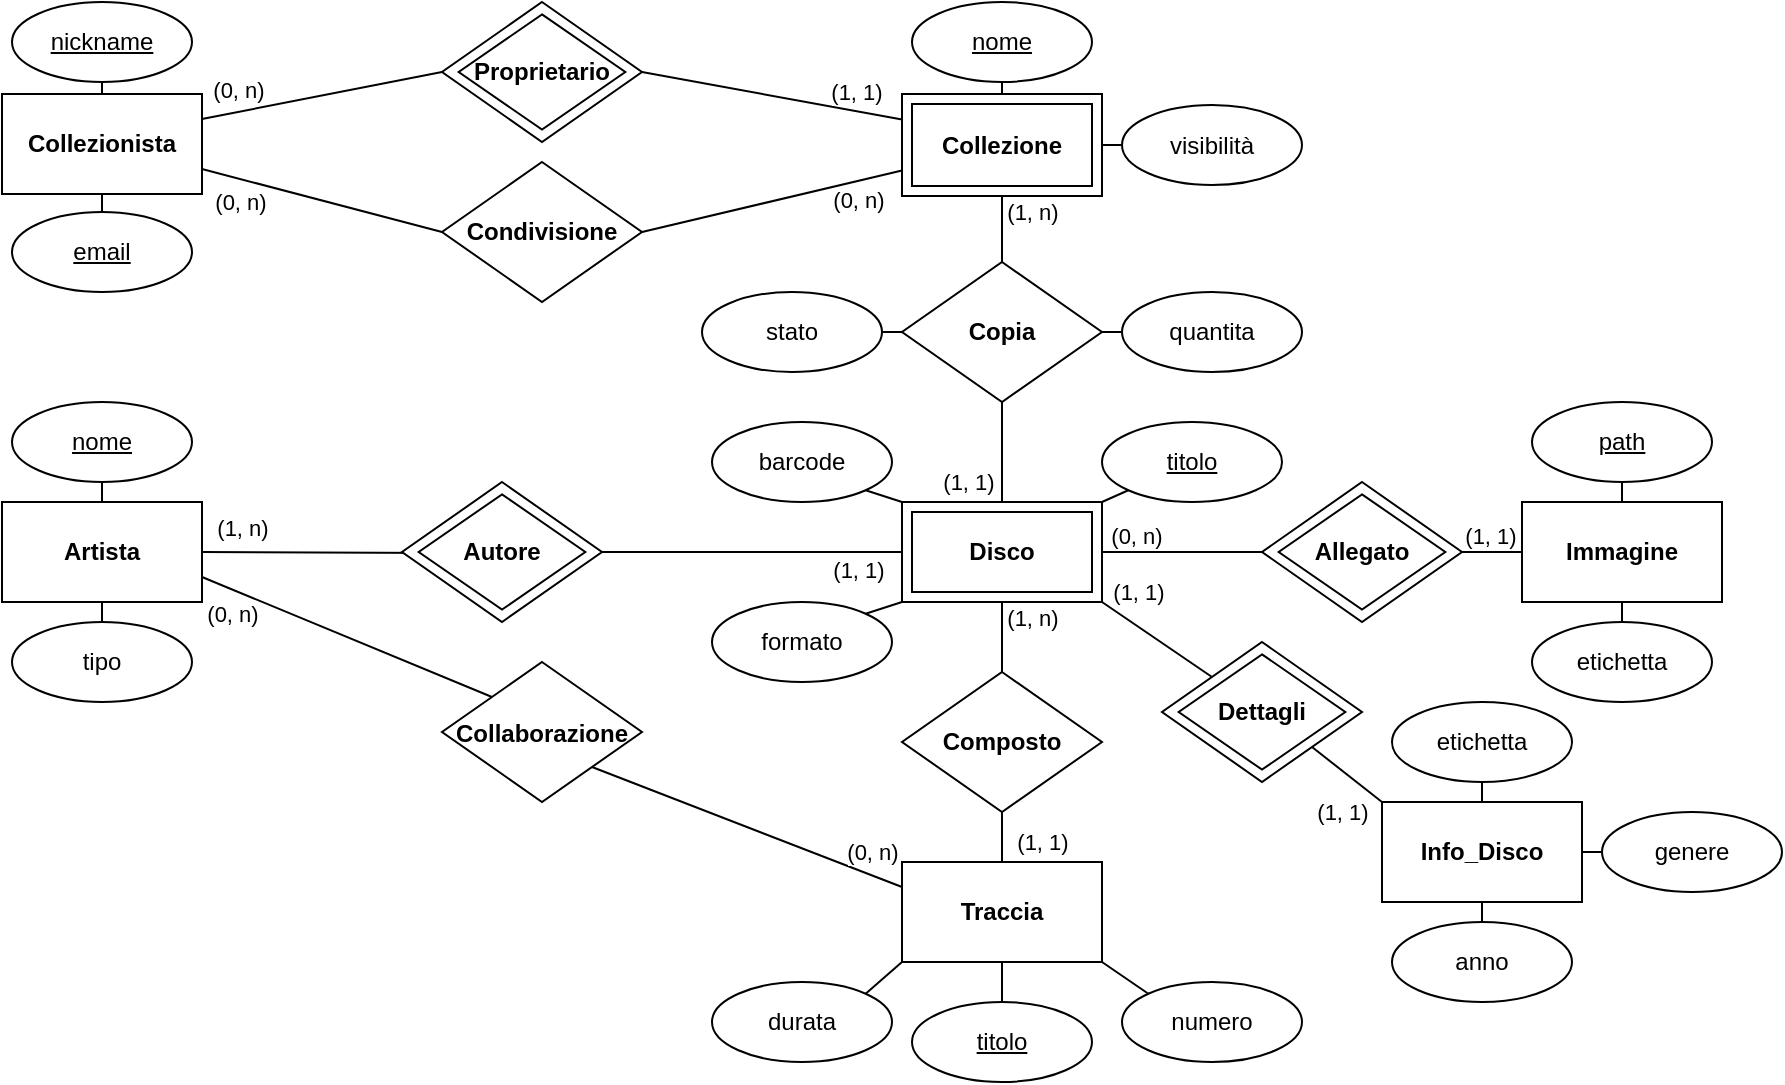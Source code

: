 <mxfile version="21.2.8" type="device">
  <diagram name="Page-1" id="nbumAg16Mz80USyv67v7">
    <mxGraphModel dx="1114" dy="1198" grid="1" gridSize="10" guides="1" tooltips="1" connect="1" arrows="1" fold="1" page="1" pageScale="1" pageWidth="850" pageHeight="1100" math="0" shadow="0">
      <root>
        <mxCell id="0" />
        <mxCell id="1" parent="0" />
        <mxCell id="hZNCGI0Y0nQ4_rWZmWFv-1" value="nickname" style="ellipse;whiteSpace=wrap;html=1;align=center;fontStyle=4;" parent="1" vertex="1">
          <mxGeometry x="75" y="30" width="90" height="40" as="geometry" />
        </mxCell>
        <mxCell id="hZNCGI0Y0nQ4_rWZmWFv-2" value="" style="endArrow=none;html=1;rounded=0;entryX=0.5;entryY=1;entryDx=0;entryDy=0;exitX=0.5;exitY=0;exitDx=0;exitDy=0;" parent="1" source="hZNCGI0Y0nQ4_rWZmWFv-3" target="hZNCGI0Y0nQ4_rWZmWFv-1" edge="1">
          <mxGeometry relative="1" as="geometry">
            <mxPoint x="130" y="141" as="sourcePoint" />
            <mxPoint x="100" y="241" as="targetPoint" />
          </mxGeometry>
        </mxCell>
        <mxCell id="hZNCGI0Y0nQ4_rWZmWFv-3" value="" style="html=1;dashed=0;whiteSpace=wrap;" parent="1" vertex="1">
          <mxGeometry x="70" y="76" width="100" height="50" as="geometry" />
        </mxCell>
        <mxCell id="hZNCGI0Y0nQ4_rWZmWFv-4" value="Collezionista" style="text;html=1;strokeColor=none;fillColor=none;align=center;verticalAlign=middle;whiteSpace=wrap;rounded=0;fontStyle=1;fontSize=12;" parent="1" vertex="1">
          <mxGeometry x="90" y="86" width="60" height="30" as="geometry" />
        </mxCell>
        <mxCell id="hZNCGI0Y0nQ4_rWZmWFv-5" value="&lt;u&gt;email&lt;/u&gt;" style="ellipse;whiteSpace=wrap;html=1;align=center;" parent="1" vertex="1">
          <mxGeometry x="75" y="135" width="90" height="40" as="geometry" />
        </mxCell>
        <mxCell id="hZNCGI0Y0nQ4_rWZmWFv-6" value="" style="endArrow=none;html=1;rounded=0;entryX=0.5;entryY=0;entryDx=0;entryDy=0;exitX=0.5;exitY=1;exitDx=0;exitDy=0;" parent="1" source="hZNCGI0Y0nQ4_rWZmWFv-3" target="hZNCGI0Y0nQ4_rWZmWFv-5" edge="1">
          <mxGeometry relative="1" as="geometry">
            <mxPoint x="200" y="106" as="sourcePoint" />
            <mxPoint x="205" y="171" as="targetPoint" />
          </mxGeometry>
        </mxCell>
        <mxCell id="hZNCGI0Y0nQ4_rWZmWFv-7" value="&lt;u&gt;nome&lt;/u&gt;" style="ellipse;whiteSpace=wrap;html=1;align=center;" parent="1" vertex="1">
          <mxGeometry x="525" y="30" width="90" height="40" as="geometry" />
        </mxCell>
        <mxCell id="hZNCGI0Y0nQ4_rWZmWFv-8" value="" style="endArrow=none;html=1;rounded=0;entryX=0.5;entryY=0;entryDx=0;entryDy=0;exitX=0.5;exitY=1;exitDx=0;exitDy=0;" parent="1" source="hZNCGI0Y0nQ4_rWZmWFv-7" target="hZNCGI0Y0nQ4_rWZmWFv-11" edge="1">
          <mxGeometry relative="1" as="geometry">
            <mxPoint x="800" y="115" as="sourcePoint" />
            <mxPoint x="640" y="105" as="targetPoint" />
          </mxGeometry>
        </mxCell>
        <mxCell id="hZNCGI0Y0nQ4_rWZmWFv-9" value="visibilità" style="ellipse;whiteSpace=wrap;html=1;align=center;" parent="1" vertex="1">
          <mxGeometry x="630" y="81.5" width="90" height="40" as="geometry" />
        </mxCell>
        <mxCell id="hZNCGI0Y0nQ4_rWZmWFv-10" value="" style="endArrow=none;html=1;rounded=0;entryX=1;entryY=0.5;entryDx=0;entryDy=0;exitX=0;exitY=0.5;exitDx=0;exitDy=0;" parent="1" source="hZNCGI0Y0nQ4_rWZmWFv-9" target="hZNCGI0Y0nQ4_rWZmWFv-11" edge="1">
          <mxGeometry relative="1" as="geometry">
            <mxPoint x="750" y="70" as="sourcePoint" />
            <mxPoint x="690" y="130" as="targetPoint" />
          </mxGeometry>
        </mxCell>
        <mxCell id="hZNCGI0Y0nQ4_rWZmWFv-11" value="&lt;b&gt;&lt;font style=&quot;font-size: 12px;&quot;&gt;Collezione&lt;/font&gt;&lt;/b&gt;" style="shape=ext;margin=3;double=1;whiteSpace=wrap;html=1;align=center;" parent="1" vertex="1">
          <mxGeometry x="520" y="76" width="100" height="51" as="geometry" />
        </mxCell>
        <mxCell id="hZNCGI0Y0nQ4_rWZmWFv-12" value="" style="group;fontSize=12;" parent="1" vertex="1" connectable="0">
          <mxGeometry x="290" y="110" width="100" height="70" as="geometry" />
        </mxCell>
        <mxCell id="hZNCGI0Y0nQ4_rWZmWFv-13" value="" style="shape=rhombus;html=1;dashed=0;whiteSpace=wrap;perimeter=rhombusPerimeter;" parent="hZNCGI0Y0nQ4_rWZmWFv-12" vertex="1">
          <mxGeometry width="100" height="70" as="geometry" />
        </mxCell>
        <mxCell id="hZNCGI0Y0nQ4_rWZmWFv-14" value="Condivisione" style="text;html=1;strokeColor=none;fillColor=none;align=center;verticalAlign=middle;whiteSpace=wrap;rounded=0;fontStyle=1;fontSize=12;" parent="hZNCGI0Y0nQ4_rWZmWFv-12" vertex="1">
          <mxGeometry x="25" y="22.647" width="50" height="24.706" as="geometry" />
        </mxCell>
        <mxCell id="hZNCGI0Y0nQ4_rWZmWFv-15" value="" style="group" parent="1" vertex="1" connectable="0">
          <mxGeometry x="290" y="30" width="100" height="70" as="geometry" />
        </mxCell>
        <mxCell id="hZNCGI0Y0nQ4_rWZmWFv-16" value="" style="shape=rhombus;html=1;dashed=0;whiteSpace=wrap;perimeter=rhombusPerimeter;" parent="hZNCGI0Y0nQ4_rWZmWFv-15" vertex="1">
          <mxGeometry width="100" height="70" as="geometry" />
        </mxCell>
        <mxCell id="hZNCGI0Y0nQ4_rWZmWFv-17" value="" style="rhombus;whiteSpace=wrap;html=1;" parent="hZNCGI0Y0nQ4_rWZmWFv-15" vertex="1">
          <mxGeometry x="8.333" y="6.176" width="83.333" height="57.647" as="geometry" />
        </mxCell>
        <mxCell id="hZNCGI0Y0nQ4_rWZmWFv-18" value="Proprietario" style="text;html=1;strokeColor=none;fillColor=none;align=center;verticalAlign=middle;whiteSpace=wrap;rounded=0;fontStyle=1;fontSize=12;" parent="hZNCGI0Y0nQ4_rWZmWFv-15" vertex="1">
          <mxGeometry x="25" y="22.647" width="50" height="24.706" as="geometry" />
        </mxCell>
        <mxCell id="hZNCGI0Y0nQ4_rWZmWFv-19" value="" style="endArrow=none;html=1;rounded=0;entryX=1;entryY=0.25;entryDx=0;entryDy=0;exitX=0;exitY=0.5;exitDx=0;exitDy=0;" parent="1" source="hZNCGI0Y0nQ4_rWZmWFv-16" target="hZNCGI0Y0nQ4_rWZmWFv-3" edge="1">
          <mxGeometry relative="1" as="geometry">
            <mxPoint x="310" y="63" as="sourcePoint" />
            <mxPoint x="170" y="89" as="targetPoint" />
          </mxGeometry>
        </mxCell>
        <mxCell id="hZNCGI0Y0nQ4_rWZmWFv-20" value="(0, n)" style="edgeLabel;html=1;align=center;verticalAlign=middle;resizable=0;points=[];" parent="hZNCGI0Y0nQ4_rWZmWFv-19" vertex="1" connectable="0">
          <mxGeometry x="0.687" y="1" relative="1" as="geometry">
            <mxPoint x="-1" y="-12" as="offset" />
          </mxGeometry>
        </mxCell>
        <mxCell id="hZNCGI0Y0nQ4_rWZmWFv-21" value="" style="endArrow=none;html=1;rounded=0;entryX=1;entryY=0.75;entryDx=0;entryDy=0;exitX=0;exitY=0.5;exitDx=0;exitDy=0;" parent="1" source="hZNCGI0Y0nQ4_rWZmWFv-13" target="hZNCGI0Y0nQ4_rWZmWFv-3" edge="1">
          <mxGeometry relative="1" as="geometry">
            <mxPoint x="320" y="73" as="sourcePoint" />
            <mxPoint x="180" y="99" as="targetPoint" />
          </mxGeometry>
        </mxCell>
        <mxCell id="hZNCGI0Y0nQ4_rWZmWFv-22" value="(0, n)" style="edgeLabel;html=1;align=center;verticalAlign=middle;resizable=0;points=[];" parent="hZNCGI0Y0nQ4_rWZmWFv-21" vertex="1" connectable="0">
          <mxGeometry x="0.516" y="4" relative="1" as="geometry">
            <mxPoint x="-9" y="5" as="offset" />
          </mxGeometry>
        </mxCell>
        <mxCell id="hZNCGI0Y0nQ4_rWZmWFv-23" value="" style="endArrow=none;html=1;rounded=0;entryX=0;entryY=0.25;entryDx=0;entryDy=0;exitX=1;exitY=0.5;exitDx=0;exitDy=0;" parent="1" source="hZNCGI0Y0nQ4_rWZmWFv-16" target="hZNCGI0Y0nQ4_rWZmWFv-11" edge="1">
          <mxGeometry relative="1" as="geometry">
            <mxPoint x="330" y="83" as="sourcePoint" />
            <mxPoint x="190" y="109" as="targetPoint" />
          </mxGeometry>
        </mxCell>
        <mxCell id="hZNCGI0Y0nQ4_rWZmWFv-24" value="(1, 1)" style="edgeLabel;html=1;align=center;verticalAlign=middle;resizable=0;points=[];" parent="hZNCGI0Y0nQ4_rWZmWFv-23" vertex="1" connectable="0">
          <mxGeometry x="0.294" y="-1" relative="1" as="geometry">
            <mxPoint x="23" y="-7" as="offset" />
          </mxGeometry>
        </mxCell>
        <mxCell id="hZNCGI0Y0nQ4_rWZmWFv-25" value="" style="endArrow=none;html=1;rounded=0;entryX=1;entryY=0.5;entryDx=0;entryDy=0;exitX=0;exitY=0.75;exitDx=0;exitDy=0;" parent="1" source="hZNCGI0Y0nQ4_rWZmWFv-11" target="hZNCGI0Y0nQ4_rWZmWFv-13" edge="1">
          <mxGeometry relative="1" as="geometry">
            <mxPoint x="340" y="93" as="sourcePoint" />
            <mxPoint x="200" y="119" as="targetPoint" />
          </mxGeometry>
        </mxCell>
        <mxCell id="hZNCGI0Y0nQ4_rWZmWFv-26" value="(0, n)" style="edgeLabel;html=1;align=center;verticalAlign=middle;resizable=0;points=[];" parent="hZNCGI0Y0nQ4_rWZmWFv-25" vertex="1" connectable="0">
          <mxGeometry x="-0.518" y="1" relative="1" as="geometry">
            <mxPoint x="9" y="6" as="offset" />
          </mxGeometry>
        </mxCell>
        <mxCell id="hZNCGI0Y0nQ4_rWZmWFv-27" value="&lt;b&gt;&lt;font style=&quot;font-size: 12px;&quot;&gt;Disco&lt;/font&gt;&lt;/b&gt;" style="shape=ext;margin=3;double=1;whiteSpace=wrap;html=1;align=center;" parent="1" vertex="1">
          <mxGeometry x="520" y="280" width="100" height="50" as="geometry" />
        </mxCell>
        <mxCell id="hZNCGI0Y0nQ4_rWZmWFv-28" value="" style="group" parent="1" vertex="1" connectable="0">
          <mxGeometry x="520" y="160" width="100" height="70" as="geometry" />
        </mxCell>
        <mxCell id="hZNCGI0Y0nQ4_rWZmWFv-29" value="" style="shape=rhombus;html=1;dashed=0;whiteSpace=wrap;perimeter=rhombusPerimeter;" parent="hZNCGI0Y0nQ4_rWZmWFv-28" vertex="1">
          <mxGeometry width="100.0" height="70" as="geometry" />
        </mxCell>
        <mxCell id="hZNCGI0Y0nQ4_rWZmWFv-30" value="&lt;font style=&quot;font-size: 12px;&quot;&gt;Copia&lt;/font&gt;" style="text;html=1;strokeColor=none;fillColor=none;align=center;verticalAlign=middle;whiteSpace=wrap;rounded=0;fontStyle=1;fontSize=12;" parent="hZNCGI0Y0nQ4_rWZmWFv-28" vertex="1">
          <mxGeometry x="25.0" y="22.647" width="50.0" height="24.706" as="geometry" />
        </mxCell>
        <mxCell id="hZNCGI0Y0nQ4_rWZmWFv-31" value="" style="endArrow=none;html=1;rounded=0;entryX=0.5;entryY=0;entryDx=0;entryDy=0;exitX=0.5;exitY=1;exitDx=0;exitDy=0;" parent="1" source="hZNCGI0Y0nQ4_rWZmWFv-11" target="hZNCGI0Y0nQ4_rWZmWFv-29" edge="1">
          <mxGeometry relative="1" as="geometry">
            <mxPoint x="530" y="124" as="sourcePoint" />
            <mxPoint x="400" y="155" as="targetPoint" />
          </mxGeometry>
        </mxCell>
        <mxCell id="hZNCGI0Y0nQ4_rWZmWFv-32" value="(1, n)" style="edgeLabel;html=1;align=center;verticalAlign=middle;resizable=0;points=[];" parent="hZNCGI0Y0nQ4_rWZmWFv-31" vertex="1" connectable="0">
          <mxGeometry x="-0.455" relative="1" as="geometry">
            <mxPoint x="15" y="-1" as="offset" />
          </mxGeometry>
        </mxCell>
        <mxCell id="hZNCGI0Y0nQ4_rWZmWFv-33" value="" style="endArrow=none;html=1;rounded=0;entryX=0.5;entryY=0;entryDx=0;entryDy=0;exitX=0.5;exitY=1;exitDx=0;exitDy=0;" parent="1" source="hZNCGI0Y0nQ4_rWZmWFv-29" target="hZNCGI0Y0nQ4_rWZmWFv-27" edge="1">
          <mxGeometry relative="1" as="geometry">
            <mxPoint x="540" y="134" as="sourcePoint" />
            <mxPoint x="410" y="165" as="targetPoint" />
          </mxGeometry>
        </mxCell>
        <mxCell id="hZNCGI0Y0nQ4_rWZmWFv-34" value="(1, 1)" style="edgeLabel;html=1;align=center;verticalAlign=middle;resizable=0;points=[];" parent="hZNCGI0Y0nQ4_rWZmWFv-33" vertex="1" connectable="0">
          <mxGeometry x="0.44" y="1" relative="1" as="geometry">
            <mxPoint x="-18" y="4" as="offset" />
          </mxGeometry>
        </mxCell>
        <mxCell id="hZNCGI0Y0nQ4_rWZmWFv-35" value="stato" style="ellipse;whiteSpace=wrap;html=1;align=center;" parent="1" vertex="1">
          <mxGeometry x="420" y="175" width="90" height="40" as="geometry" />
        </mxCell>
        <mxCell id="hZNCGI0Y0nQ4_rWZmWFv-36" value="" style="endArrow=none;html=1;rounded=0;entryX=0;entryY=0.5;entryDx=0;entryDy=0;exitX=1;exitY=0.5;exitDx=0;exitDy=0;" parent="1" source="hZNCGI0Y0nQ4_rWZmWFv-35" target="hZNCGI0Y0nQ4_rWZmWFv-29" edge="1">
          <mxGeometry relative="1" as="geometry">
            <mxPoint x="650" y="112" as="sourcePoint" />
            <mxPoint x="630" y="112" as="targetPoint" />
          </mxGeometry>
        </mxCell>
        <mxCell id="hZNCGI0Y0nQ4_rWZmWFv-39" value="barcode" style="ellipse;whiteSpace=wrap;html=1;align=center;" parent="1" vertex="1">
          <mxGeometry x="425" y="240" width="90" height="40" as="geometry" />
        </mxCell>
        <mxCell id="hZNCGI0Y0nQ4_rWZmWFv-45" value="&lt;u&gt;titolo&lt;/u&gt;" style="ellipse;whiteSpace=wrap;html=1;align=center;" parent="1" vertex="1">
          <mxGeometry x="620" y="240" width="90" height="40" as="geometry" />
        </mxCell>
        <mxCell id="hZNCGI0Y0nQ4_rWZmWFv-46" value="" style="endArrow=none;html=1;rounded=0;entryX=1;entryY=0;entryDx=0;entryDy=0;exitX=0;exitY=1;exitDx=0;exitDy=0;" parent="1" source="hZNCGI0Y0nQ4_rWZmWFv-45" target="hZNCGI0Y0nQ4_rWZmWFv-27" edge="1">
          <mxGeometry relative="1" as="geometry">
            <mxPoint x="650" y="205" as="sourcePoint" />
            <mxPoint x="630" y="205" as="targetPoint" />
          </mxGeometry>
        </mxCell>
        <mxCell id="hZNCGI0Y0nQ4_rWZmWFv-50" value="" style="group" parent="1" vertex="1" connectable="0">
          <mxGeometry x="70" y="280" width="100" height="50" as="geometry" />
        </mxCell>
        <mxCell id="hZNCGI0Y0nQ4_rWZmWFv-51" value="" style="html=1;dashed=0;whiteSpace=wrap;" parent="hZNCGI0Y0nQ4_rWZmWFv-50" vertex="1">
          <mxGeometry width="100" height="50" as="geometry" />
        </mxCell>
        <mxCell id="hZNCGI0Y0nQ4_rWZmWFv-52" value="&lt;b style=&quot;font-size: 12px;&quot;&gt;&lt;font style=&quot;font-size: 12px;&quot;&gt;Artista&lt;/font&gt;&lt;/b&gt;" style="text;html=1;strokeColor=none;fillColor=none;align=center;verticalAlign=middle;whiteSpace=wrap;rounded=0;fontSize=12;" parent="hZNCGI0Y0nQ4_rWZmWFv-50" vertex="1">
          <mxGeometry x="20" y="10" width="60" height="30" as="geometry" />
        </mxCell>
        <mxCell id="hZNCGI0Y0nQ4_rWZmWFv-53" value="" style="endArrow=none;html=1;rounded=0;entryX=1;entryY=0.5;entryDx=0;entryDy=0;exitX=0;exitY=0.5;exitDx=0;exitDy=0;" parent="1" target="hZNCGI0Y0nQ4_rWZmWFv-51" edge="1">
          <mxGeometry relative="1" as="geometry">
            <mxPoint x="290" y="305.5" as="sourcePoint" />
            <mxPoint x="160" y="394" as="targetPoint" />
          </mxGeometry>
        </mxCell>
        <mxCell id="hZNCGI0Y0nQ4_rWZmWFv-54" value="(1, n)" style="edgeLabel;html=1;align=center;verticalAlign=middle;resizable=0;points=[];" parent="hZNCGI0Y0nQ4_rWZmWFv-53" vertex="1" connectable="0">
          <mxGeometry x="0.667" y="1" relative="1" as="geometry">
            <mxPoint y="-13" as="offset" />
          </mxGeometry>
        </mxCell>
        <mxCell id="hZNCGI0Y0nQ4_rWZmWFv-55" value="" style="endArrow=none;html=1;rounded=0;entryX=1;entryY=0.5;entryDx=0;entryDy=0;exitX=0;exitY=0.5;exitDx=0;exitDy=0;" parent="1" source="hZNCGI0Y0nQ4_rWZmWFv-27" target="hZNCGI0Y0nQ4_rWZmWFv-58" edge="1">
          <mxGeometry relative="1" as="geometry">
            <mxPoint x="510" y="374" as="sourcePoint" />
            <mxPoint x="390" y="285.5" as="targetPoint" />
          </mxGeometry>
        </mxCell>
        <mxCell id="hZNCGI0Y0nQ4_rWZmWFv-56" value="(1, 1)" style="edgeLabel;html=1;align=center;verticalAlign=middle;resizable=0;points=[];" parent="hZNCGI0Y0nQ4_rWZmWFv-55" vertex="1" connectable="0">
          <mxGeometry x="-0.708" y="2" relative="1" as="geometry">
            <mxPoint y="7" as="offset" />
          </mxGeometry>
        </mxCell>
        <mxCell id="hZNCGI0Y0nQ4_rWZmWFv-57" value="" style="group" parent="1" vertex="1" connectable="0">
          <mxGeometry x="270" y="270" width="100" height="70" as="geometry" />
        </mxCell>
        <mxCell id="hZNCGI0Y0nQ4_rWZmWFv-58" value="" style="shape=rhombus;html=1;dashed=0;whiteSpace=wrap;perimeter=rhombusPerimeter;" parent="hZNCGI0Y0nQ4_rWZmWFv-57" vertex="1">
          <mxGeometry width="100.0" height="70" as="geometry" />
        </mxCell>
        <mxCell id="hZNCGI0Y0nQ4_rWZmWFv-59" value="" style="rhombus;whiteSpace=wrap;html=1;" parent="hZNCGI0Y0nQ4_rWZmWFv-57" vertex="1">
          <mxGeometry x="8.333" y="6.176" width="83.333" height="57.647" as="geometry" />
        </mxCell>
        <mxCell id="hZNCGI0Y0nQ4_rWZmWFv-60" value="Autore" style="text;html=1;strokeColor=none;fillColor=none;align=center;verticalAlign=middle;whiteSpace=wrap;rounded=0;fontStyle=1;fontSize=12;" parent="hZNCGI0Y0nQ4_rWZmWFv-57" vertex="1">
          <mxGeometry x="25.0" y="22.647" width="50.0" height="24.706" as="geometry" />
        </mxCell>
        <mxCell id="hZNCGI0Y0nQ4_rWZmWFv-61" value="&lt;u&gt;nome&lt;/u&gt;" style="ellipse;whiteSpace=wrap;html=1;align=center;" parent="1" vertex="1">
          <mxGeometry x="75" y="230" width="90" height="40" as="geometry" />
        </mxCell>
        <mxCell id="hZNCGI0Y0nQ4_rWZmWFv-62" value="" style="endArrow=none;html=1;rounded=0;entryX=0.5;entryY=1;entryDx=0;entryDy=0;exitX=0.5;exitY=0;exitDx=0;exitDy=0;" parent="1" source="hZNCGI0Y0nQ4_rWZmWFv-51" target="hZNCGI0Y0nQ4_rWZmWFv-61" edge="1">
          <mxGeometry relative="1" as="geometry">
            <mxPoint x="285" y="236" as="sourcePoint" />
            <mxPoint x="370" y="281" as="targetPoint" />
          </mxGeometry>
        </mxCell>
        <mxCell id="hZNCGI0Y0nQ4_rWZmWFv-72" value="" style="group" parent="1" vertex="1" connectable="0">
          <mxGeometry x="520" y="460" width="100" height="50" as="geometry" />
        </mxCell>
        <mxCell id="hZNCGI0Y0nQ4_rWZmWFv-73" value="" style="html=1;dashed=0;whiteSpace=wrap;" parent="hZNCGI0Y0nQ4_rWZmWFv-72" vertex="1">
          <mxGeometry width="100" height="50" as="geometry" />
        </mxCell>
        <mxCell id="hZNCGI0Y0nQ4_rWZmWFv-74" value="&lt;b style=&quot;font-size: 12px;&quot;&gt;&lt;font style=&quot;font-size: 12px;&quot;&gt;Traccia&lt;/font&gt;&lt;/b&gt;" style="text;html=1;strokeColor=none;fillColor=none;align=center;verticalAlign=middle;whiteSpace=wrap;rounded=0;fontSize=12;" parent="hZNCGI0Y0nQ4_rWZmWFv-72" vertex="1">
          <mxGeometry x="20" y="10" width="60" height="30" as="geometry" />
        </mxCell>
        <mxCell id="hZNCGI0Y0nQ4_rWZmWFv-75" value="" style="group" parent="1" vertex="1" connectable="0">
          <mxGeometry x="520" y="365" width="100" height="70" as="geometry" />
        </mxCell>
        <mxCell id="hZNCGI0Y0nQ4_rWZmWFv-76" value="" style="shape=rhombus;html=1;dashed=0;whiteSpace=wrap;perimeter=rhombusPerimeter;" parent="hZNCGI0Y0nQ4_rWZmWFv-75" vertex="1">
          <mxGeometry width="100.0" height="70" as="geometry" />
        </mxCell>
        <mxCell id="hZNCGI0Y0nQ4_rWZmWFv-77" value="&lt;font style=&quot;font-size: 12px;&quot;&gt;Composto&lt;/font&gt;" style="text;html=1;strokeColor=none;fillColor=none;align=center;verticalAlign=middle;whiteSpace=wrap;rounded=0;fontStyle=1;fontSize=12;" parent="hZNCGI0Y0nQ4_rWZmWFv-75" vertex="1">
          <mxGeometry x="25.0" y="22.647" width="50.0" height="24.706" as="geometry" />
        </mxCell>
        <mxCell id="hZNCGI0Y0nQ4_rWZmWFv-78" value="" style="endArrow=none;html=1;rounded=0;entryX=0.5;entryY=1;entryDx=0;entryDy=0;exitX=0.5;exitY=0;exitDx=0;exitDy=0;" parent="1" source="hZNCGI0Y0nQ4_rWZmWFv-76" target="hZNCGI0Y0nQ4_rWZmWFv-27" edge="1">
          <mxGeometry relative="1" as="geometry">
            <mxPoint x="440" y="370" as="sourcePoint" />
            <mxPoint x="453" y="376" as="targetPoint" />
          </mxGeometry>
        </mxCell>
        <mxCell id="hZNCGI0Y0nQ4_rWZmWFv-79" value="(1, n)" style="edgeLabel;html=1;align=center;verticalAlign=middle;resizable=0;points=[];" parent="hZNCGI0Y0nQ4_rWZmWFv-78" vertex="1" connectable="0">
          <mxGeometry x="0.406" y="-1" relative="1" as="geometry">
            <mxPoint x="14" y="-3" as="offset" />
          </mxGeometry>
        </mxCell>
        <mxCell id="hZNCGI0Y0nQ4_rWZmWFv-80" value="(1, 1)" style="endArrow=none;html=1;rounded=0;entryX=0.5;entryY=0;entryDx=0;entryDy=0;exitX=0.5;exitY=1;exitDx=0;exitDy=0;" parent="1" source="hZNCGI0Y0nQ4_rWZmWFv-76" target="hZNCGI0Y0nQ4_rWZmWFv-73" edge="1">
          <mxGeometry x="0.2" y="20" relative="1" as="geometry">
            <mxPoint x="609" y="435" as="sourcePoint" />
            <mxPoint x="609" y="460" as="targetPoint" />
            <mxPoint as="offset" />
          </mxGeometry>
        </mxCell>
        <mxCell id="hZNCGI0Y0nQ4_rWZmWFv-81" value="numero" style="ellipse;whiteSpace=wrap;html=1;align=center;" parent="1" vertex="1">
          <mxGeometry x="630" y="520" width="90" height="40" as="geometry" />
        </mxCell>
        <mxCell id="hZNCGI0Y0nQ4_rWZmWFv-82" value="&lt;u&gt;titolo&lt;/u&gt;" style="ellipse;whiteSpace=wrap;html=1;align=center;" parent="1" vertex="1">
          <mxGeometry x="525" y="530" width="90" height="40" as="geometry" />
        </mxCell>
        <mxCell id="hZNCGI0Y0nQ4_rWZmWFv-83" value="durata" style="ellipse;whiteSpace=wrap;html=1;align=center;" parent="1" vertex="1">
          <mxGeometry x="425" y="520" width="90" height="40" as="geometry" />
        </mxCell>
        <mxCell id="hZNCGI0Y0nQ4_rWZmWFv-84" value="" style="endArrow=none;html=1;rounded=0;exitX=0.5;exitY=0;exitDx=0;exitDy=0;entryX=0.5;entryY=1;entryDx=0;entryDy=0;" parent="1" source="hZNCGI0Y0nQ4_rWZmWFv-82" target="hZNCGI0Y0nQ4_rWZmWFv-73" edge="1">
          <mxGeometry relative="1" as="geometry">
            <mxPoint x="680" y="490" as="sourcePoint" />
            <mxPoint x="570" y="520" as="targetPoint" />
          </mxGeometry>
        </mxCell>
        <mxCell id="hZNCGI0Y0nQ4_rWZmWFv-85" value="" style="endArrow=none;html=1;rounded=0;entryX=1;entryY=0;entryDx=0;entryDy=0;exitX=0;exitY=1;exitDx=0;exitDy=0;" parent="1" source="hZNCGI0Y0nQ4_rWZmWFv-73" target="hZNCGI0Y0nQ4_rWZmWFv-83" edge="1">
          <mxGeometry relative="1" as="geometry">
            <mxPoint x="680" y="540" as="sourcePoint" />
            <mxPoint x="680" y="579" as="targetPoint" />
          </mxGeometry>
        </mxCell>
        <mxCell id="hZNCGI0Y0nQ4_rWZmWFv-86" value="" style="endArrow=none;html=1;rounded=0;entryX=0;entryY=0;entryDx=0;entryDy=0;exitX=1;exitY=1;exitDx=0;exitDy=0;" parent="1" source="hZNCGI0Y0nQ4_rWZmWFv-73" target="hZNCGI0Y0nQ4_rWZmWFv-81" edge="1">
          <mxGeometry relative="1" as="geometry">
            <mxPoint x="740" y="530" as="sourcePoint" />
            <mxPoint x="740" y="569" as="targetPoint" />
          </mxGeometry>
        </mxCell>
        <mxCell id="hZNCGI0Y0nQ4_rWZmWFv-88" value="" style="endArrow=none;html=1;rounded=0;entryX=1;entryY=1;entryDx=0;entryDy=0;exitX=0;exitY=0;exitDx=0;exitDy=0;" parent="1" source="hZNCGI0Y0nQ4_rWZmWFv-27" target="hZNCGI0Y0nQ4_rWZmWFv-39" edge="1">
          <mxGeometry relative="1" as="geometry">
            <mxPoint x="450" y="410" as="sourcePoint" />
            <mxPoint x="458" y="426" as="targetPoint" />
          </mxGeometry>
        </mxCell>
        <mxCell id="hZNCGI0Y0nQ4_rWZmWFv-91" value="" style="group" parent="1" vertex="1" connectable="0">
          <mxGeometry x="290" y="360" width="100" height="70" as="geometry" />
        </mxCell>
        <mxCell id="hZNCGI0Y0nQ4_rWZmWFv-92" value="" style="shape=rhombus;html=1;dashed=0;whiteSpace=wrap;perimeter=rhombusPerimeter;" parent="hZNCGI0Y0nQ4_rWZmWFv-91" vertex="1">
          <mxGeometry width="100" height="70" as="geometry" />
        </mxCell>
        <mxCell id="hZNCGI0Y0nQ4_rWZmWFv-93" value="&lt;font style=&quot;font-size: 12px;&quot;&gt;Collaborazione&lt;/font&gt;" style="text;html=1;strokeColor=none;fillColor=none;align=center;verticalAlign=middle;whiteSpace=wrap;rounded=0;fontStyle=1;fontSize=14;" parent="hZNCGI0Y0nQ4_rWZmWFv-91" vertex="1">
          <mxGeometry x="25" y="22.647" width="50" height="24.706" as="geometry" />
        </mxCell>
        <mxCell id="hZNCGI0Y0nQ4_rWZmWFv-94" value="" style="endArrow=none;html=1;rounded=0;entryX=1;entryY=1;entryDx=0;entryDy=0;exitX=0;exitY=0.25;exitDx=0;exitDy=0;" parent="1" source="hZNCGI0Y0nQ4_rWZmWFv-73" target="hZNCGI0Y0nQ4_rWZmWFv-92" edge="1">
          <mxGeometry relative="1" as="geometry">
            <mxPoint x="390" y="490" as="sourcePoint" />
            <mxPoint x="255" y="414" as="targetPoint" />
          </mxGeometry>
        </mxCell>
        <mxCell id="hZNCGI0Y0nQ4_rWZmWFv-95" value="(0, n)" style="edgeLabel;html=1;align=center;verticalAlign=middle;resizable=0;points=[];" parent="hZNCGI0Y0nQ4_rWZmWFv-94" vertex="1" connectable="0">
          <mxGeometry x="-0.524" y="-2" relative="1" as="geometry">
            <mxPoint x="21" y="-2" as="offset" />
          </mxGeometry>
        </mxCell>
        <mxCell id="hZNCGI0Y0nQ4_rWZmWFv-96" value="" style="endArrow=none;html=1;rounded=0;entryX=0;entryY=0;entryDx=0;entryDy=0;exitX=1;exitY=0.75;exitDx=0;exitDy=0;" parent="1" source="hZNCGI0Y0nQ4_rWZmWFv-51" target="hZNCGI0Y0nQ4_rWZmWFv-92" edge="1">
          <mxGeometry relative="1" as="geometry">
            <mxPoint x="300" y="490" as="sourcePoint" />
            <mxPoint x="165" y="414" as="targetPoint" />
          </mxGeometry>
        </mxCell>
        <mxCell id="hZNCGI0Y0nQ4_rWZmWFv-97" value="(0, n)" style="edgeLabel;html=1;align=center;verticalAlign=middle;resizable=0;points=[];" parent="hZNCGI0Y0nQ4_rWZmWFv-96" vertex="1" connectable="0">
          <mxGeometry x="-0.494" y="1" relative="1" as="geometry">
            <mxPoint x="-22" y="4" as="offset" />
          </mxGeometry>
        </mxCell>
        <mxCell id="hZNCGI0Y0nQ4_rWZmWFv-98" value="tipo" style="ellipse;whiteSpace=wrap;html=1;align=center;" parent="1" vertex="1">
          <mxGeometry x="75" y="340" width="90" height="40" as="geometry" />
        </mxCell>
        <mxCell id="hZNCGI0Y0nQ4_rWZmWFv-99" value="" style="endArrow=none;html=1;rounded=0;entryX=0.5;entryY=1;entryDx=0;entryDy=0;exitX=0.5;exitY=0;exitDx=0;exitDy=0;" parent="1" source="hZNCGI0Y0nQ4_rWZmWFv-98" target="hZNCGI0Y0nQ4_rWZmWFv-51" edge="1">
          <mxGeometry relative="1" as="geometry">
            <mxPoint x="300" y="315.5" as="sourcePoint" />
            <mxPoint x="180" y="315" as="targetPoint" />
          </mxGeometry>
        </mxCell>
        <mxCell id="pCPA5Jc2Oguk0K-C-mU--1" value="formato" style="ellipse;whiteSpace=wrap;html=1;align=center;" parent="1" vertex="1">
          <mxGeometry x="425" y="330" width="90" height="40" as="geometry" />
        </mxCell>
        <mxCell id="pCPA5Jc2Oguk0K-C-mU--2" value="" style="endArrow=none;html=1;rounded=0;entryX=1;entryY=0;entryDx=0;entryDy=0;exitX=0;exitY=1;exitDx=0;exitDy=0;" parent="1" source="hZNCGI0Y0nQ4_rWZmWFv-27" target="pCPA5Jc2Oguk0K-C-mU--1" edge="1">
          <mxGeometry relative="1" as="geometry">
            <mxPoint x="690" y="300" as="sourcePoint" />
            <mxPoint x="677" y="306" as="targetPoint" />
          </mxGeometry>
        </mxCell>
        <mxCell id="pCPA5Jc2Oguk0K-C-mU--3" value="" style="group" parent="1" vertex="1" connectable="0">
          <mxGeometry x="700" y="270" width="100" height="70" as="geometry" />
        </mxCell>
        <mxCell id="pCPA5Jc2Oguk0K-C-mU--4" value="" style="shape=rhombus;html=1;dashed=0;whiteSpace=wrap;perimeter=rhombusPerimeter;" parent="pCPA5Jc2Oguk0K-C-mU--3" vertex="1">
          <mxGeometry width="100" height="70" as="geometry" />
        </mxCell>
        <mxCell id="pCPA5Jc2Oguk0K-C-mU--5" value="" style="rhombus;whiteSpace=wrap;html=1;" parent="pCPA5Jc2Oguk0K-C-mU--3" vertex="1">
          <mxGeometry x="8.333" y="6.176" width="83.333" height="57.647" as="geometry" />
        </mxCell>
        <mxCell id="pCPA5Jc2Oguk0K-C-mU--6" value="Allegato" style="text;html=1;strokeColor=none;fillColor=none;align=center;verticalAlign=middle;whiteSpace=wrap;rounded=0;fontStyle=1;fontSize=12;" parent="pCPA5Jc2Oguk0K-C-mU--3" vertex="1">
          <mxGeometry x="25" y="22.647" width="50" height="24.706" as="geometry" />
        </mxCell>
        <mxCell id="pCPA5Jc2Oguk0K-C-mU--7" value="" style="endArrow=none;html=1;rounded=0;entryX=0;entryY=0.5;entryDx=0;entryDy=0;exitX=1;exitY=0.5;exitDx=0;exitDy=0;" parent="1" source="hZNCGI0Y0nQ4_rWZmWFv-27" target="pCPA5Jc2Oguk0K-C-mU--4" edge="1">
          <mxGeometry relative="1" as="geometry">
            <mxPoint x="670" y="397.5" as="sourcePoint" />
            <mxPoint x="840" y="431.25" as="targetPoint" />
          </mxGeometry>
        </mxCell>
        <mxCell id="pCPA5Jc2Oguk0K-C-mU--16" value="(0, n)" style="edgeLabel;html=1;align=center;verticalAlign=middle;resizable=0;points=[];" parent="pCPA5Jc2Oguk0K-C-mU--7" vertex="1" connectable="0">
          <mxGeometry x="-0.6" y="-3" relative="1" as="geometry">
            <mxPoint x="1" y="-11" as="offset" />
          </mxGeometry>
        </mxCell>
        <mxCell id="pCPA5Jc2Oguk0K-C-mU--8" value="" style="group" parent="1" vertex="1" connectable="0">
          <mxGeometry x="830" y="280" width="100" height="50" as="geometry" />
        </mxCell>
        <mxCell id="pCPA5Jc2Oguk0K-C-mU--9" value="" style="html=1;dashed=0;whiteSpace=wrap;" parent="pCPA5Jc2Oguk0K-C-mU--8" vertex="1">
          <mxGeometry width="100" height="50" as="geometry" />
        </mxCell>
        <mxCell id="pCPA5Jc2Oguk0K-C-mU--10" value="&lt;b style=&quot;font-size: 12px;&quot;&gt;&lt;font style=&quot;font-size: 12px;&quot;&gt;Immagine&lt;/font&gt;&lt;/b&gt;" style="text;html=1;strokeColor=none;fillColor=none;align=center;verticalAlign=middle;whiteSpace=wrap;rounded=0;fontSize=12;" parent="pCPA5Jc2Oguk0K-C-mU--8" vertex="1">
          <mxGeometry x="20" y="10" width="60" height="30" as="geometry" />
        </mxCell>
        <mxCell id="pCPA5Jc2Oguk0K-C-mU--13" value="" style="endArrow=none;html=1;rounded=0;entryX=0;entryY=0.5;entryDx=0;entryDy=0;exitX=1;exitY=0.5;exitDx=0;exitDy=0;" parent="1" source="pCPA5Jc2Oguk0K-C-mU--4" target="pCPA5Jc2Oguk0K-C-mU--9" edge="1">
          <mxGeometry relative="1" as="geometry">
            <mxPoint x="630" y="315" as="sourcePoint" />
            <mxPoint x="700" y="315" as="targetPoint" />
          </mxGeometry>
        </mxCell>
        <mxCell id="pCPA5Jc2Oguk0K-C-mU--17" value="(1, 1)" style="edgeLabel;html=1;align=center;verticalAlign=middle;resizable=0;points=[];" parent="pCPA5Jc2Oguk0K-C-mU--13" vertex="1" connectable="0">
          <mxGeometry x="0.3" y="1" relative="1" as="geometry">
            <mxPoint x="-6" y="-7" as="offset" />
          </mxGeometry>
        </mxCell>
        <mxCell id="pCPA5Jc2Oguk0K-C-mU--14" value="&lt;u&gt;path&lt;/u&gt;" style="ellipse;whiteSpace=wrap;html=1;align=center;" parent="1" vertex="1">
          <mxGeometry x="835" y="230" width="90" height="40" as="geometry" />
        </mxCell>
        <mxCell id="pCPA5Jc2Oguk0K-C-mU--15" value="etichetta" style="ellipse;whiteSpace=wrap;html=1;align=center;" parent="1" vertex="1">
          <mxGeometry x="835" y="340" width="90" height="40" as="geometry" />
        </mxCell>
        <mxCell id="pCPA5Jc2Oguk0K-C-mU--18" value="" style="endArrow=none;html=1;rounded=0;entryX=0.5;entryY=1;entryDx=0;entryDy=0;exitX=0.5;exitY=0;exitDx=0;exitDy=0;" parent="1" source="pCPA5Jc2Oguk0K-C-mU--15" target="pCPA5Jc2Oguk0K-C-mU--9" edge="1">
          <mxGeometry relative="1" as="geometry">
            <mxPoint x="1025" y="425" as="sourcePoint" />
            <mxPoint x="1025" y="390" as="targetPoint" />
          </mxGeometry>
        </mxCell>
        <mxCell id="pCPA5Jc2Oguk0K-C-mU--19" value="" style="endArrow=none;html=1;rounded=0;entryX=0.5;entryY=1;entryDx=0;entryDy=0;exitX=0.5;exitY=0;exitDx=0;exitDy=0;" parent="1" source="pCPA5Jc2Oguk0K-C-mU--9" target="pCPA5Jc2Oguk0K-C-mU--14" edge="1">
          <mxGeometry relative="1" as="geometry">
            <mxPoint x="1035" y="435" as="sourcePoint" />
            <mxPoint x="1035" y="400" as="targetPoint" />
          </mxGeometry>
        </mxCell>
        <mxCell id="pCPA5Jc2Oguk0K-C-mU--25" value="" style="group" parent="1" vertex="1" connectable="0">
          <mxGeometry x="650" y="350" width="100" height="70" as="geometry" />
        </mxCell>
        <mxCell id="pCPA5Jc2Oguk0K-C-mU--26" value="" style="shape=rhombus;html=1;dashed=0;whiteSpace=wrap;perimeter=rhombusPerimeter;" parent="pCPA5Jc2Oguk0K-C-mU--25" vertex="1">
          <mxGeometry width="100" height="70" as="geometry" />
        </mxCell>
        <mxCell id="pCPA5Jc2Oguk0K-C-mU--27" value="" style="rhombus;whiteSpace=wrap;html=1;" parent="pCPA5Jc2Oguk0K-C-mU--25" vertex="1">
          <mxGeometry x="8.333" y="6.176" width="83.333" height="57.647" as="geometry" />
        </mxCell>
        <mxCell id="pCPA5Jc2Oguk0K-C-mU--28" value="Dettagli" style="text;html=1;strokeColor=none;fillColor=none;align=center;verticalAlign=middle;whiteSpace=wrap;rounded=0;fontStyle=1;fontSize=12;" parent="pCPA5Jc2Oguk0K-C-mU--25" vertex="1">
          <mxGeometry x="25" y="22.647" width="50" height="24.706" as="geometry" />
        </mxCell>
        <mxCell id="pCPA5Jc2Oguk0K-C-mU--29" value="" style="endArrow=none;html=1;rounded=0;entryX=0;entryY=0;entryDx=0;entryDy=0;exitX=1;exitY=1;exitDx=0;exitDy=0;" parent="1" source="hZNCGI0Y0nQ4_rWZmWFv-27" target="pCPA5Jc2Oguk0K-C-mU--26" edge="1">
          <mxGeometry relative="1" as="geometry">
            <mxPoint x="670" y="410" as="sourcePoint" />
            <mxPoint x="720" y="501.25" as="targetPoint" />
          </mxGeometry>
        </mxCell>
        <mxCell id="pCPA5Jc2Oguk0K-C-mU--34" value="(1, 1)" style="edgeLabel;html=1;align=center;verticalAlign=middle;resizable=0;points=[];" parent="pCPA5Jc2Oguk0K-C-mU--29" vertex="1" connectable="0">
          <mxGeometry x="-0.673" relative="1" as="geometry">
            <mxPoint x="9" y="-11" as="offset" />
          </mxGeometry>
        </mxCell>
        <mxCell id="pCPA5Jc2Oguk0K-C-mU--30" value="" style="endArrow=none;html=1;rounded=0;exitX=0;exitY=0;exitDx=0;exitDy=0;entryX=1;entryY=1;entryDx=0;entryDy=0;" parent="1" source="pCPA5Jc2Oguk0K-C-mU--32" target="pCPA5Jc2Oguk0K-C-mU--26" edge="1">
          <mxGeometry relative="1" as="geometry">
            <mxPoint x="680" y="420" as="sourcePoint" />
            <mxPoint x="770" y="440" as="targetPoint" />
          </mxGeometry>
        </mxCell>
        <mxCell id="pCPA5Jc2Oguk0K-C-mU--35" value="(1, 1)" style="edgeLabel;html=1;align=center;verticalAlign=middle;resizable=0;points=[];" parent="pCPA5Jc2Oguk0K-C-mU--30" vertex="1" connectable="0">
          <mxGeometry x="-0.374" y="-1" relative="1" as="geometry">
            <mxPoint x="-10" y="14" as="offset" />
          </mxGeometry>
        </mxCell>
        <mxCell id="pCPA5Jc2Oguk0K-C-mU--31" value="" style="group" parent="1" vertex="1" connectable="0">
          <mxGeometry x="760" y="430" width="100" height="50" as="geometry" />
        </mxCell>
        <mxCell id="pCPA5Jc2Oguk0K-C-mU--32" value="" style="html=1;dashed=0;whiteSpace=wrap;" parent="pCPA5Jc2Oguk0K-C-mU--31" vertex="1">
          <mxGeometry width="100" height="50" as="geometry" />
        </mxCell>
        <mxCell id="pCPA5Jc2Oguk0K-C-mU--33" value="&lt;b style=&quot;font-size: 12px;&quot;&gt;&lt;font style=&quot;font-size: 12px;&quot;&gt;Info_Disco&lt;/font&gt;&lt;/b&gt;" style="text;html=1;strokeColor=none;fillColor=none;align=center;verticalAlign=middle;whiteSpace=wrap;rounded=0;fontSize=12;" parent="pCPA5Jc2Oguk0K-C-mU--31" vertex="1">
          <mxGeometry x="20" y="10" width="60" height="30" as="geometry" />
        </mxCell>
        <mxCell id="pCPA5Jc2Oguk0K-C-mU--38" value="anno" style="ellipse;whiteSpace=wrap;html=1;align=center;" parent="1" vertex="1">
          <mxGeometry x="765" y="490" width="90" height="40" as="geometry" />
        </mxCell>
        <mxCell id="pCPA5Jc2Oguk0K-C-mU--39" value="genere" style="ellipse;whiteSpace=wrap;html=1;align=center;" parent="1" vertex="1">
          <mxGeometry x="870" y="435" width="90" height="40" as="geometry" />
        </mxCell>
        <mxCell id="pCPA5Jc2Oguk0K-C-mU--40" value="etichetta" style="ellipse;whiteSpace=wrap;html=1;align=center;" parent="1" vertex="1">
          <mxGeometry x="765" y="380" width="90" height="40" as="geometry" />
        </mxCell>
        <mxCell id="pCPA5Jc2Oguk0K-C-mU--43" value="" style="endArrow=none;html=1;rounded=0;entryX=0;entryY=0.5;entryDx=0;entryDy=0;exitX=1;exitY=0.5;exitDx=0;exitDy=0;" parent="1" source="pCPA5Jc2Oguk0K-C-mU--32" target="pCPA5Jc2Oguk0K-C-mU--39" edge="1">
          <mxGeometry relative="1" as="geometry">
            <mxPoint x="1060" y="430" as="sourcePoint" />
            <mxPoint x="1060" y="420" as="targetPoint" />
          </mxGeometry>
        </mxCell>
        <mxCell id="pCPA5Jc2Oguk0K-C-mU--44" value="" style="endArrow=none;html=1;rounded=0;entryX=0.5;entryY=0;entryDx=0;entryDy=0;exitX=0.5;exitY=1;exitDx=0;exitDy=0;" parent="1" source="pCPA5Jc2Oguk0K-C-mU--32" target="pCPA5Jc2Oguk0K-C-mU--38" edge="1">
          <mxGeometry relative="1" as="geometry">
            <mxPoint x="1070" y="440" as="sourcePoint" />
            <mxPoint x="1070" y="430" as="targetPoint" />
          </mxGeometry>
        </mxCell>
        <mxCell id="pCPA5Jc2Oguk0K-C-mU--45" value="" style="endArrow=none;html=1;rounded=0;entryX=0.5;entryY=1;entryDx=0;entryDy=0;exitX=0.5;exitY=0;exitDx=0;exitDy=0;" parent="1" source="pCPA5Jc2Oguk0K-C-mU--32" target="pCPA5Jc2Oguk0K-C-mU--40" edge="1">
          <mxGeometry relative="1" as="geometry">
            <mxPoint x="1080" y="450" as="sourcePoint" />
            <mxPoint x="1080" y="440" as="targetPoint" />
          </mxGeometry>
        </mxCell>
        <mxCell id="QcB42iO-ZC3yT1Omhcsb-1" value="quantita" style="ellipse;whiteSpace=wrap;html=1;align=center;" parent="1" vertex="1">
          <mxGeometry x="630" y="175" width="90" height="40" as="geometry" />
        </mxCell>
        <mxCell id="QcB42iO-ZC3yT1Omhcsb-2" value="" style="endArrow=none;html=1;rounded=0;entryX=1;entryY=0.5;entryDx=0;entryDy=0;exitX=0;exitY=0.5;exitDx=0;exitDy=0;" parent="1" source="QcB42iO-ZC3yT1Omhcsb-1" target="hZNCGI0Y0nQ4_rWZmWFv-29" edge="1">
          <mxGeometry relative="1" as="geometry">
            <mxPoint x="1010" y="127" as="sourcePoint" />
            <mxPoint x="880" y="210" as="targetPoint" />
          </mxGeometry>
        </mxCell>
      </root>
    </mxGraphModel>
  </diagram>
</mxfile>
